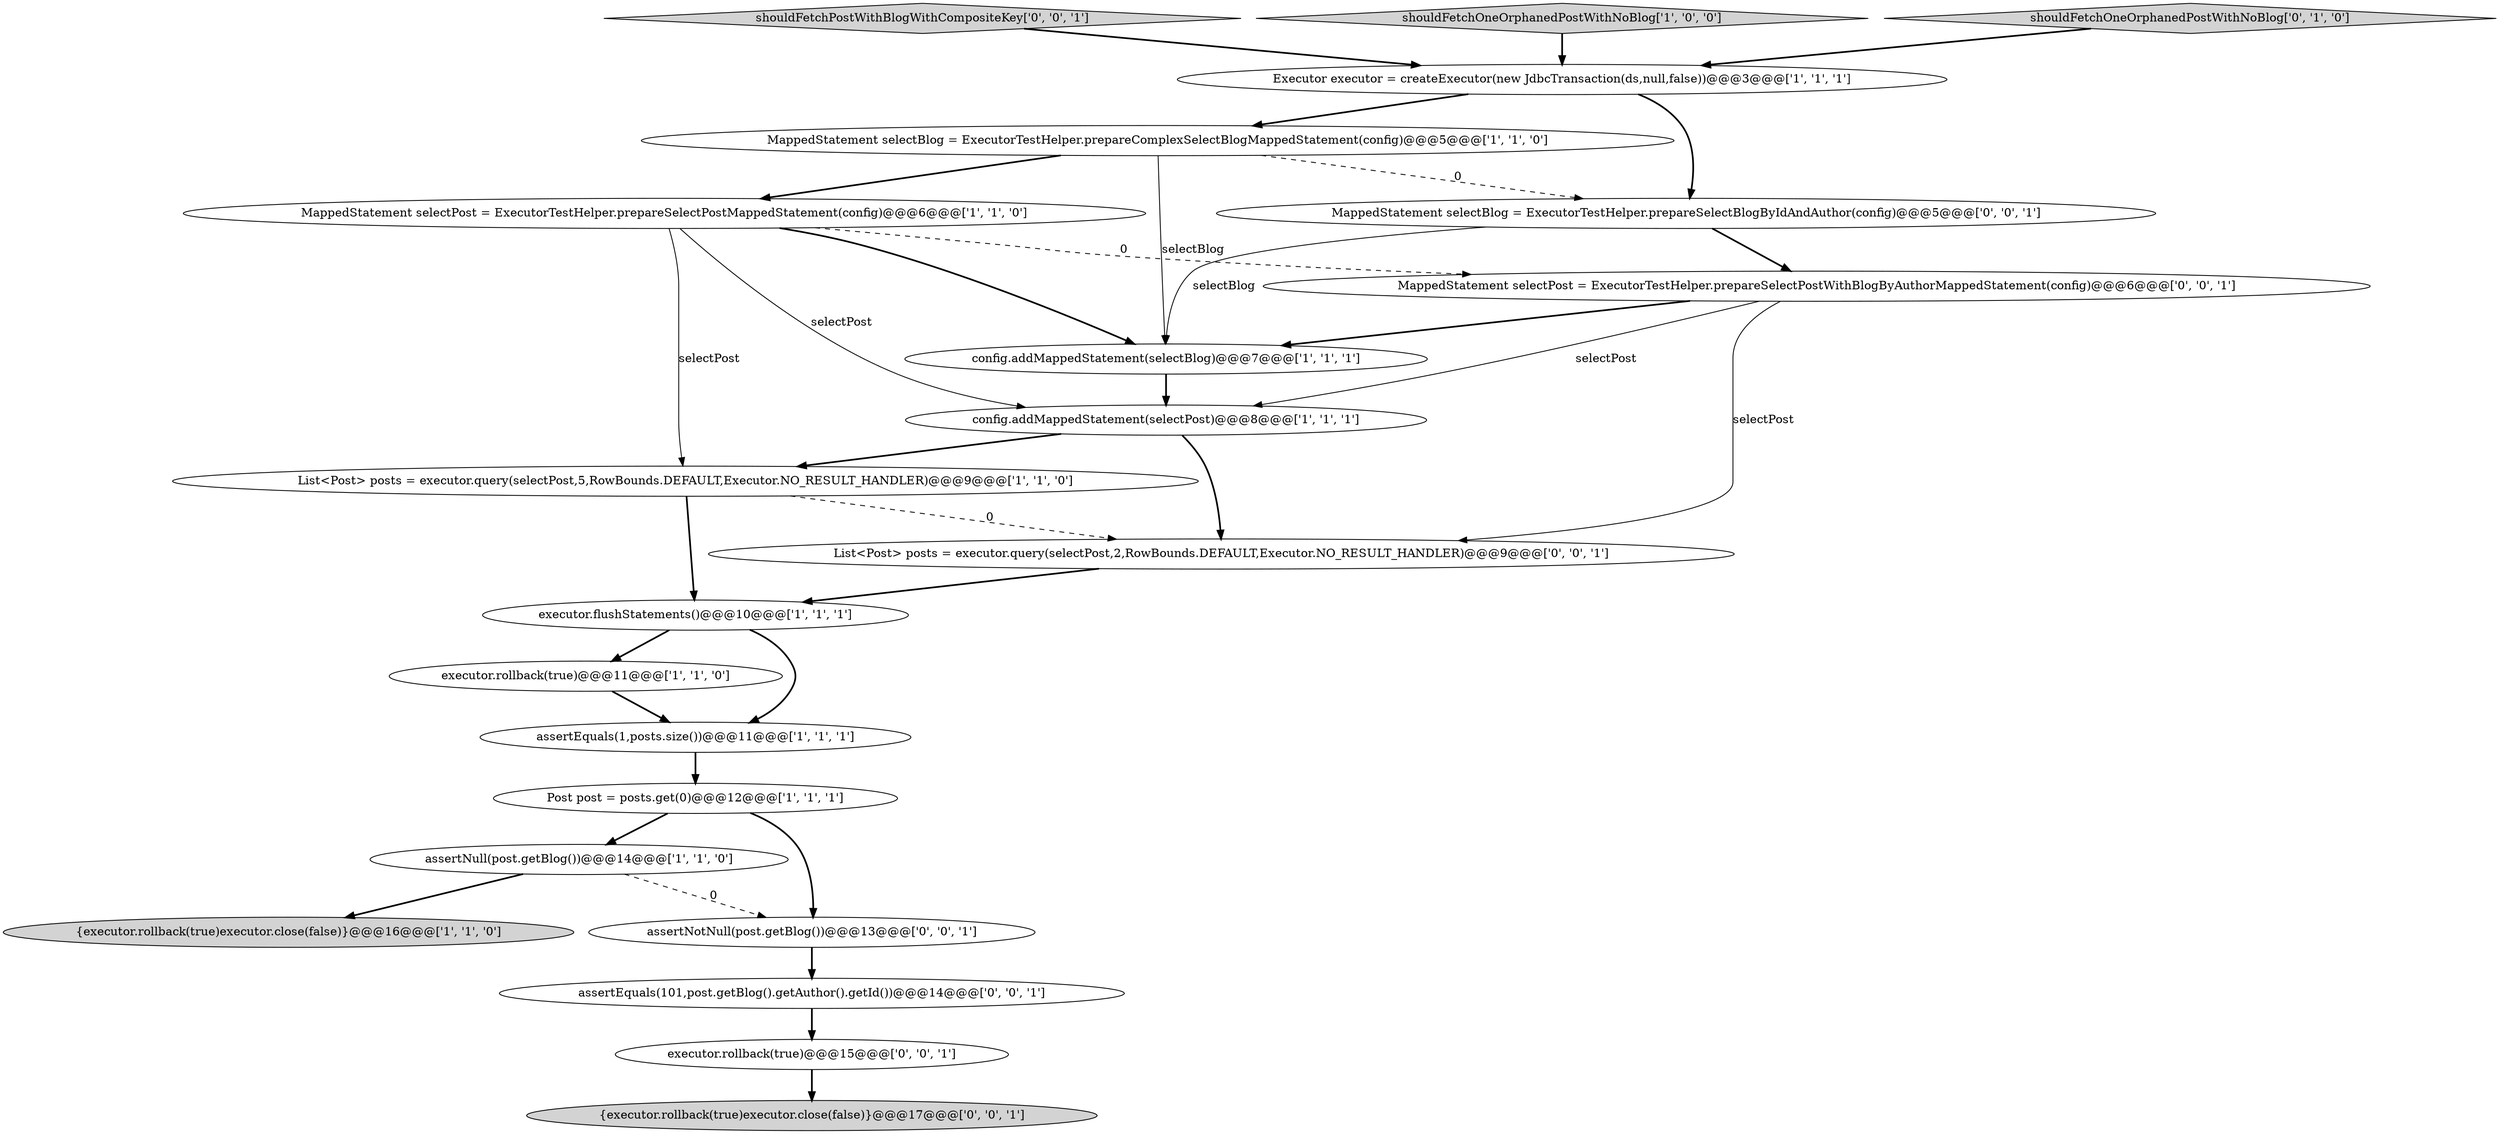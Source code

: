 digraph {
14 [style = filled, label = "shouldFetchPostWithBlogWithCompositeKey['0', '0', '1']", fillcolor = lightgray, shape = diamond image = "AAA0AAABBB3BBB"];
5 [style = filled, label = "executor.rollback(true)@@@11@@@['1', '1', '0']", fillcolor = white, shape = ellipse image = "AAA0AAABBB1BBB"];
18 [style = filled, label = "assertEquals(101,post.getBlog().getAuthor().getId())@@@14@@@['0', '0', '1']", fillcolor = white, shape = ellipse image = "AAA0AAABBB3BBB"];
3 [style = filled, label = "shouldFetchOneOrphanedPostWithNoBlog['1', '0', '0']", fillcolor = lightgray, shape = diamond image = "AAA0AAABBB1BBB"];
15 [style = filled, label = "assertNotNull(post.getBlog())@@@13@@@['0', '0', '1']", fillcolor = white, shape = ellipse image = "AAA0AAABBB3BBB"];
20 [style = filled, label = "List<Post> posts = executor.query(selectPost,2,RowBounds.DEFAULT,Executor.NO_RESULT_HANDLER)@@@9@@@['0', '0', '1']", fillcolor = white, shape = ellipse image = "AAA0AAABBB3BBB"];
12 [style = filled, label = "config.addMappedStatement(selectBlog)@@@7@@@['1', '1', '1']", fillcolor = white, shape = ellipse image = "AAA0AAABBB1BBB"];
13 [style = filled, label = "shouldFetchOneOrphanedPostWithNoBlog['0', '1', '0']", fillcolor = lightgray, shape = diamond image = "AAA0AAABBB2BBB"];
10 [style = filled, label = "MappedStatement selectPost = ExecutorTestHelper.prepareSelectPostMappedStatement(config)@@@6@@@['1', '1', '0']", fillcolor = white, shape = ellipse image = "AAA0AAABBB1BBB"];
16 [style = filled, label = "executor.rollback(true)@@@15@@@['0', '0', '1']", fillcolor = white, shape = ellipse image = "AAA0AAABBB3BBB"];
2 [style = filled, label = "assertNull(post.getBlog())@@@14@@@['1', '1', '0']", fillcolor = white, shape = ellipse image = "AAA0AAABBB1BBB"];
1 [style = filled, label = "List<Post> posts = executor.query(selectPost,5,RowBounds.DEFAULT,Executor.NO_RESULT_HANDLER)@@@9@@@['1', '1', '0']", fillcolor = white, shape = ellipse image = "AAA0AAABBB1BBB"];
9 [style = filled, label = "executor.flushStatements()@@@10@@@['1', '1', '1']", fillcolor = white, shape = ellipse image = "AAA0AAABBB1BBB"];
17 [style = filled, label = "MappedStatement selectPost = ExecutorTestHelper.prepareSelectPostWithBlogByAuthorMappedStatement(config)@@@6@@@['0', '0', '1']", fillcolor = white, shape = ellipse image = "AAA0AAABBB3BBB"];
4 [style = filled, label = "config.addMappedStatement(selectPost)@@@8@@@['1', '1', '1']", fillcolor = white, shape = ellipse image = "AAA0AAABBB1BBB"];
0 [style = filled, label = "MappedStatement selectBlog = ExecutorTestHelper.prepareComplexSelectBlogMappedStatement(config)@@@5@@@['1', '1', '0']", fillcolor = white, shape = ellipse image = "AAA0AAABBB1BBB"];
6 [style = filled, label = "{executor.rollback(true)executor.close(false)}@@@16@@@['1', '1', '0']", fillcolor = lightgray, shape = ellipse image = "AAA0AAABBB1BBB"];
19 [style = filled, label = "{executor.rollback(true)executor.close(false)}@@@17@@@['0', '0', '1']", fillcolor = lightgray, shape = ellipse image = "AAA0AAABBB3BBB"];
7 [style = filled, label = "Post post = posts.get(0)@@@12@@@['1', '1', '1']", fillcolor = white, shape = ellipse image = "AAA0AAABBB1BBB"];
21 [style = filled, label = "MappedStatement selectBlog = ExecutorTestHelper.prepareSelectBlogByIdAndAuthor(config)@@@5@@@['0', '0', '1']", fillcolor = white, shape = ellipse image = "AAA0AAABBB3BBB"];
11 [style = filled, label = "Executor executor = createExecutor(new JdbcTransaction(ds,null,false))@@@3@@@['1', '1', '1']", fillcolor = white, shape = ellipse image = "AAA0AAABBB1BBB"];
8 [style = filled, label = "assertEquals(1,posts.size())@@@11@@@['1', '1', '1']", fillcolor = white, shape = ellipse image = "AAA0AAABBB1BBB"];
5->8 [style = bold, label=""];
10->4 [style = solid, label="selectPost"];
20->9 [style = bold, label=""];
2->6 [style = bold, label=""];
11->21 [style = bold, label=""];
3->11 [style = bold, label=""];
16->19 [style = bold, label=""];
9->8 [style = bold, label=""];
13->11 [style = bold, label=""];
15->18 [style = bold, label=""];
1->9 [style = bold, label=""];
8->7 [style = bold, label=""];
2->15 [style = dashed, label="0"];
1->20 [style = dashed, label="0"];
10->1 [style = solid, label="selectPost"];
0->10 [style = bold, label=""];
11->0 [style = bold, label=""];
17->12 [style = bold, label=""];
17->20 [style = solid, label="selectPost"];
12->4 [style = bold, label=""];
10->12 [style = bold, label=""];
7->2 [style = bold, label=""];
0->21 [style = dashed, label="0"];
4->20 [style = bold, label=""];
10->17 [style = dashed, label="0"];
9->5 [style = bold, label=""];
7->15 [style = bold, label=""];
4->1 [style = bold, label=""];
0->12 [style = solid, label="selectBlog"];
17->4 [style = solid, label="selectPost"];
14->11 [style = bold, label=""];
21->17 [style = bold, label=""];
21->12 [style = solid, label="selectBlog"];
18->16 [style = bold, label=""];
}

